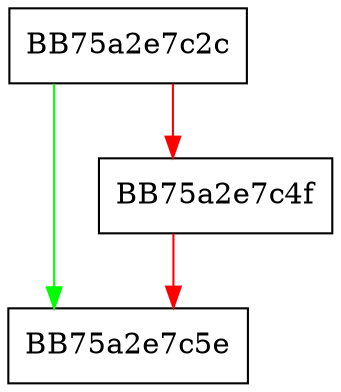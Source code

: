 digraph QueueRtpNotification {
  node [shape="box"];
  graph [splines=ortho];
  BB75a2e7c2c -> BB75a2e7c5e [color="green"];
  BB75a2e7c2c -> BB75a2e7c4f [color="red"];
  BB75a2e7c4f -> BB75a2e7c5e [color="red"];
}